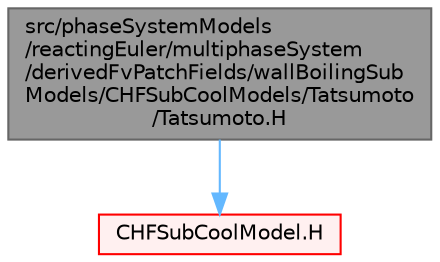 digraph "src/phaseSystemModels/reactingEuler/multiphaseSystem/derivedFvPatchFields/wallBoilingSubModels/CHFSubCoolModels/Tatsumoto/Tatsumoto.H"
{
 // LATEX_PDF_SIZE
  bgcolor="transparent";
  edge [fontname=Helvetica,fontsize=10,labelfontname=Helvetica,labelfontsize=10];
  node [fontname=Helvetica,fontsize=10,shape=box,height=0.2,width=0.4];
  Node1 [id="Node000001",label="src/phaseSystemModels\l/reactingEuler/multiphaseSystem\l/derivedFvPatchFields/wallBoilingSub\lModels/CHFSubCoolModels/Tatsumoto\l/Tatsumoto.H",height=0.2,width=0.4,color="gray40", fillcolor="grey60", style="filled", fontcolor="black",tooltip=" "];
  Node1 -> Node2 [id="edge1_Node000001_Node000002",color="steelblue1",style="solid",tooltip=" "];
  Node2 [id="Node000002",label="CHFSubCoolModel.H",height=0.2,width=0.4,color="red", fillcolor="#FFF0F0", style="filled",URL="$CHFSubCoolModel_8H.html",tooltip=" "];
}
